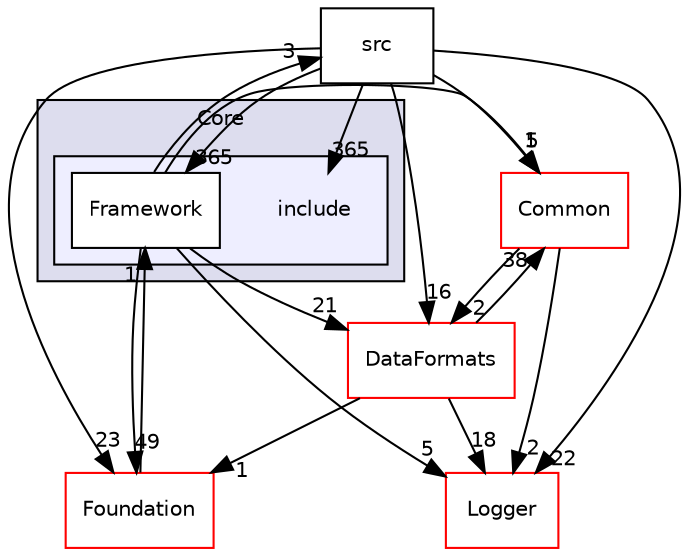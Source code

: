 digraph "/home/travis/build/AliceO2Group/AliceO2/Framework/Core/include" {
  bgcolor=transparent;
  compound=true
  node [ fontsize="10", fontname="Helvetica"];
  edge [ labelfontsize="10", labelfontname="Helvetica"];
  subgraph clusterdir_9f165b2481dacfe69aa54d326bd5cd47 {
    graph [ bgcolor="#ddddee", pencolor="black", label="Core" fontname="Helvetica", fontsize="10", URL="dir_9f165b2481dacfe69aa54d326bd5cd47.html"]
  subgraph clusterdir_985a55873ec4a56b27533251576853b6 {
    graph [ bgcolor="#eeeeff", pencolor="black", label="" URL="dir_985a55873ec4a56b27533251576853b6.html"];
    dir_985a55873ec4a56b27533251576853b6 [shape=plaintext label="include"];
    dir_8c4937e6752f73040ac16b54c2a51f32 [shape=box label="Framework" color="black" fillcolor="white" style="filled" URL="dir_8c4937e6752f73040ac16b54c2a51f32.html"];
  }
  }
  dir_4ab6b4cc6a7edbff49100e9123df213f [shape=box label="Common" color="red" URL="dir_4ab6b4cc6a7edbff49100e9123df213f.html"];
  dir_5d813cdce1e9826318f2aba62999ca51 [shape=box label="Foundation" color="red" URL="dir_5d813cdce1e9826318f2aba62999ca51.html"];
  dir_0b60ff9a1849fb34896fe8bde9baec43 [shape=box label="src" URL="dir_0b60ff9a1849fb34896fe8bde9baec43.html"];
  dir_ab5a80d4bd40f73f0851d5ff6a022779 [shape=box label="Logger" color="red" URL="dir_ab5a80d4bd40f73f0851d5ff6a022779.html"];
  dir_2171f7ec022c5423887b07c69b2f5b48 [shape=box label="DataFormats" color="red" URL="dir_2171f7ec022c5423887b07c69b2f5b48.html"];
  dir_4ab6b4cc6a7edbff49100e9123df213f->dir_ab5a80d4bd40f73f0851d5ff6a022779 [headlabel="2", labeldistance=1.5 headhref="dir_000036_000746.html"];
  dir_4ab6b4cc6a7edbff49100e9123df213f->dir_2171f7ec022c5423887b07c69b2f5b48 [headlabel="2", labeldistance=1.5 headhref="dir_000036_000090.html"];
  dir_5d813cdce1e9826318f2aba62999ca51->dir_8c4937e6752f73040ac16b54c2a51f32 [headlabel="1", labeldistance=1.5 headhref="dir_000741_000738.html"];
  dir_8c4937e6752f73040ac16b54c2a51f32->dir_4ab6b4cc6a7edbff49100e9123df213f [headlabel="5", labeldistance=1.5 headhref="dir_000738_000036.html"];
  dir_8c4937e6752f73040ac16b54c2a51f32->dir_5d813cdce1e9826318f2aba62999ca51 [headlabel="49", labeldistance=1.5 headhref="dir_000738_000741.html"];
  dir_8c4937e6752f73040ac16b54c2a51f32->dir_0b60ff9a1849fb34896fe8bde9baec43 [headlabel="3", labeldistance=1.5 headhref="dir_000738_000739.html"];
  dir_8c4937e6752f73040ac16b54c2a51f32->dir_ab5a80d4bd40f73f0851d5ff6a022779 [headlabel="5", labeldistance=1.5 headhref="dir_000738_000746.html"];
  dir_8c4937e6752f73040ac16b54c2a51f32->dir_2171f7ec022c5423887b07c69b2f5b48 [headlabel="21", labeldistance=1.5 headhref="dir_000738_000090.html"];
  dir_0b60ff9a1849fb34896fe8bde9baec43->dir_4ab6b4cc6a7edbff49100e9123df213f [headlabel="1", labeldistance=1.5 headhref="dir_000739_000036.html"];
  dir_0b60ff9a1849fb34896fe8bde9baec43->dir_5d813cdce1e9826318f2aba62999ca51 [headlabel="23", labeldistance=1.5 headhref="dir_000739_000741.html"];
  dir_0b60ff9a1849fb34896fe8bde9baec43->dir_8c4937e6752f73040ac16b54c2a51f32 [headlabel="365", labeldistance=1.5 headhref="dir_000739_000738.html"];
  dir_0b60ff9a1849fb34896fe8bde9baec43->dir_985a55873ec4a56b27533251576853b6 [headlabel="365", labeldistance=1.5 headhref="dir_000739_000737.html"];
  dir_0b60ff9a1849fb34896fe8bde9baec43->dir_ab5a80d4bd40f73f0851d5ff6a022779 [headlabel="22", labeldistance=1.5 headhref="dir_000739_000746.html"];
  dir_0b60ff9a1849fb34896fe8bde9baec43->dir_2171f7ec022c5423887b07c69b2f5b48 [headlabel="16", labeldistance=1.5 headhref="dir_000739_000090.html"];
  dir_2171f7ec022c5423887b07c69b2f5b48->dir_4ab6b4cc6a7edbff49100e9123df213f [headlabel="38", labeldistance=1.5 headhref="dir_000090_000036.html"];
  dir_2171f7ec022c5423887b07c69b2f5b48->dir_5d813cdce1e9826318f2aba62999ca51 [headlabel="1", labeldistance=1.5 headhref="dir_000090_000741.html"];
  dir_2171f7ec022c5423887b07c69b2f5b48->dir_ab5a80d4bd40f73f0851d5ff6a022779 [headlabel="18", labeldistance=1.5 headhref="dir_000090_000746.html"];
}
